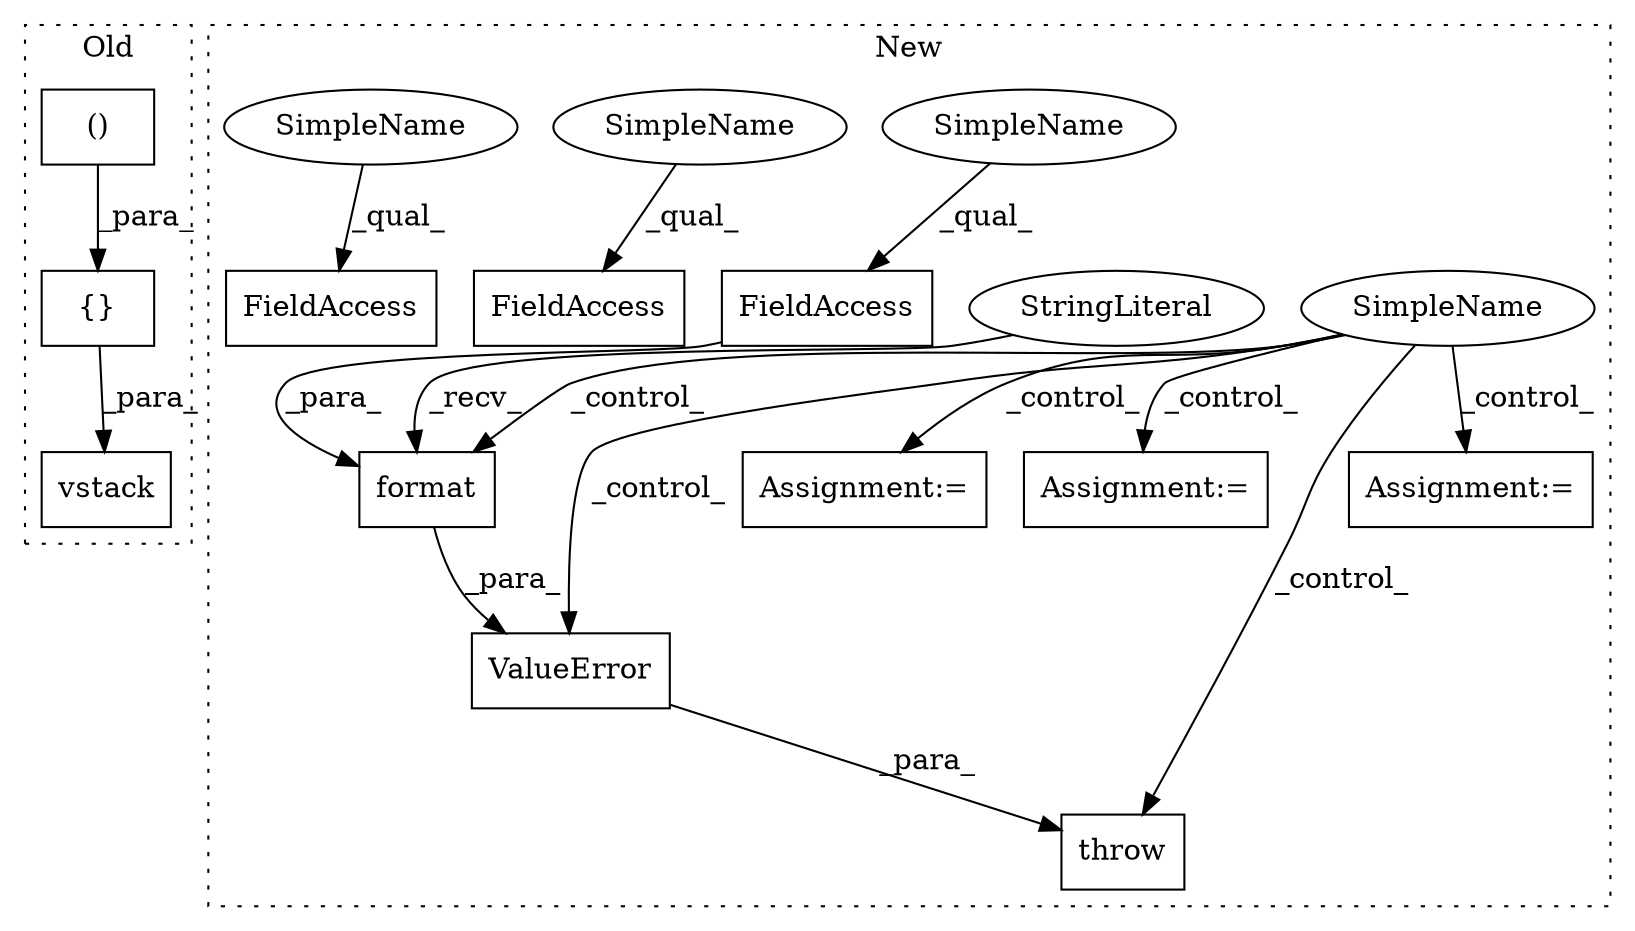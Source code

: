 digraph G {
subgraph cluster0 {
1 [label="vstack" a="32" s="1301,1430" l="7,1" shape="box"];
3 [label="()" a="106" s="1402" l="15" shape="box"];
7 [label="{}" a="4" s="1342,1419" l="1,1" shape="box"];
label = "Old";
style="dotted";
}
subgraph cluster1 {
2 [label="throw" a="53" s="1292" l="6" shape="box"];
4 [label="SimpleName" a="42" s="" l="" shape="ellipse"];
5 [label="Assignment:=" a="7" s="1384" l="1" shape="box"];
6 [label="ValueError" a="32" s="1298,1369" l="11,1" shape="box"];
8 [label="format" a="32" s="1346,1368" l="7,1" shape="box"];
9 [label="FieldAccess" a="22" s="1361" l="7" shape="box"];
10 [label="StringLiteral" a="45" s="1309" l="36" shape="ellipse"];
11 [label="FieldAccess" a="22" s="1427" l="7" shape="box"];
12 [label="FieldAccess" a="22" s="1419" l="7" shape="box"];
13 [label="Assignment:=" a="7" s="1659" l="1" shape="box"];
14 [label="Assignment:=" a="7" s="1530" l="1" shape="box"];
15 [label="SimpleName" a="42" s="1361" l="3" shape="ellipse"];
16 [label="SimpleName" a="42" s="1419" l="3" shape="ellipse"];
17 [label="SimpleName" a="42" s="1427" l="3" shape="ellipse"];
label = "New";
style="dotted";
}
3 -> 7 [label="_para_"];
4 -> 8 [label="_control_"];
4 -> 13 [label="_control_"];
4 -> 6 [label="_control_"];
4 -> 2 [label="_control_"];
4 -> 5 [label="_control_"];
4 -> 14 [label="_control_"];
6 -> 2 [label="_para_"];
7 -> 1 [label="_para_"];
8 -> 6 [label="_para_"];
9 -> 8 [label="_para_"];
10 -> 8 [label="_recv_"];
15 -> 9 [label="_qual_"];
16 -> 12 [label="_qual_"];
17 -> 11 [label="_qual_"];
}